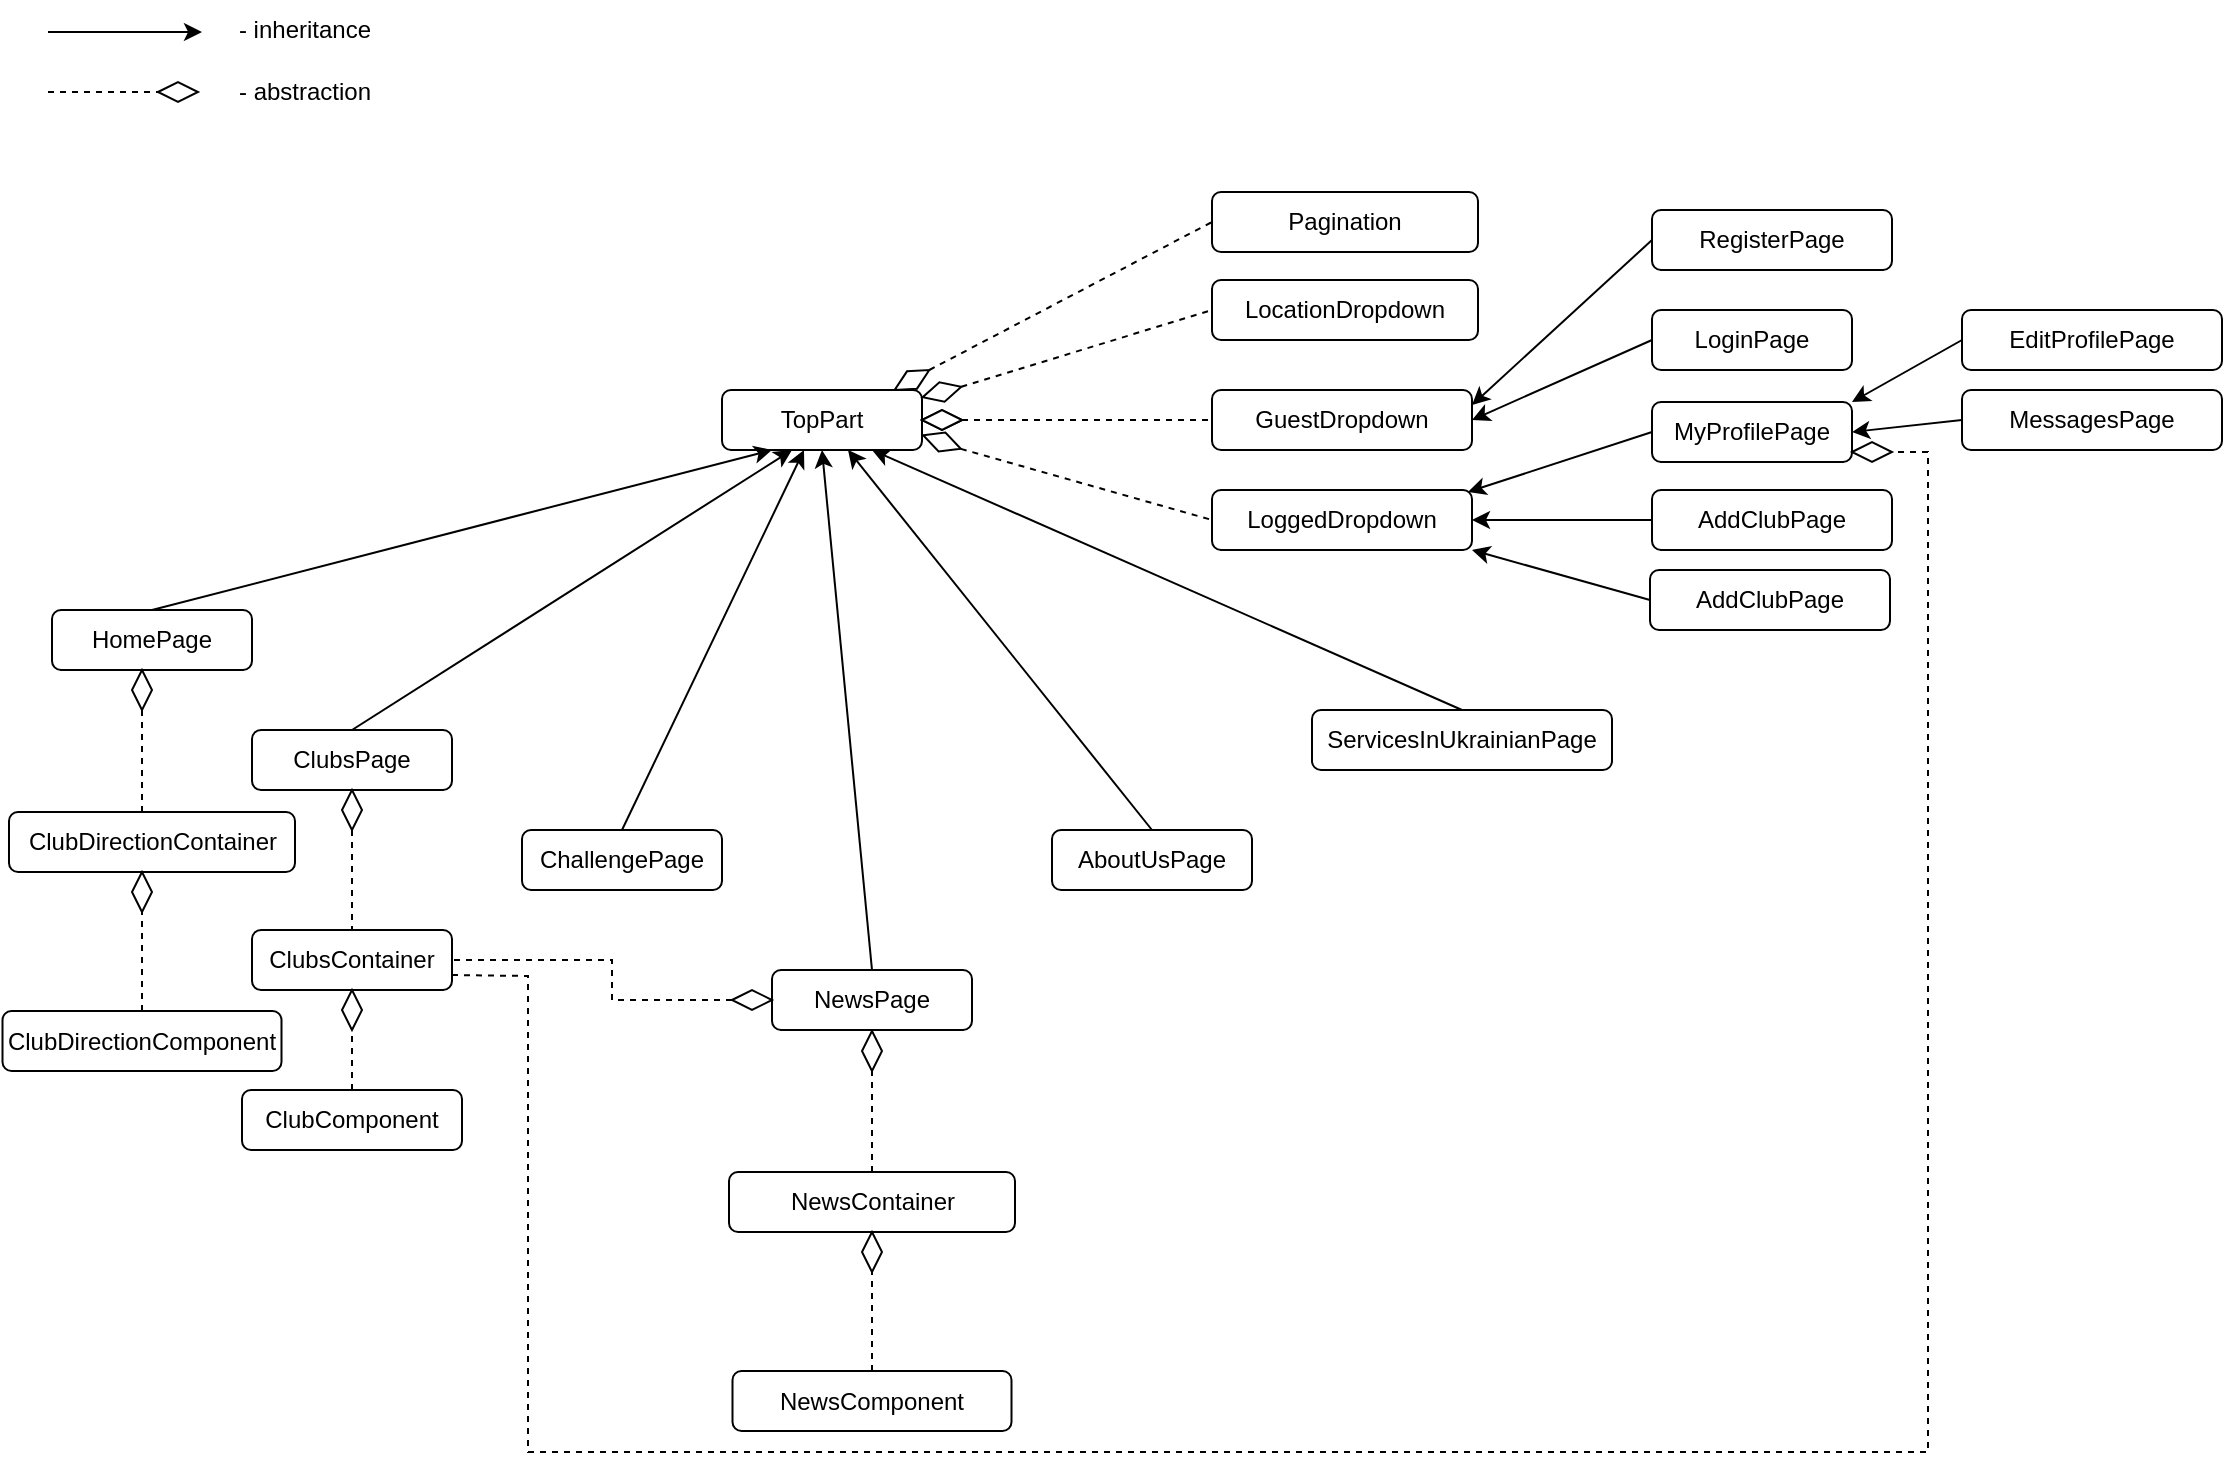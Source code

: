 <mxfile version="20.4.0" type="device"><diagram id="8K9KmnDP0Zgmel8F4_r-" name="Page-1"><mxGraphModel dx="1422" dy="786" grid="1" gridSize="10" guides="1" tooltips="1" connect="1" arrows="1" fold="1" page="1" pageScale="1" pageWidth="1169" pageHeight="827" math="0" shadow="0"><root><mxCell id="0"/><mxCell id="1" parent="0"/><mxCell id="QnKZrodlwFMiJlq-qc-n-1" value="TopPart" style="rounded=1;whiteSpace=wrap;html=1;rotation=0;" parent="1" vertex="1"><mxGeometry x="377" y="269" width="100" height="30" as="geometry"/></mxCell><mxCell id="QnKZrodlwFMiJlq-qc-n-3" value="ClubsPage" style="rounded=1;whiteSpace=wrap;html=1;rotation=0;" parent="1" vertex="1"><mxGeometry x="142" y="439" width="100" height="30" as="geometry"/></mxCell><mxCell id="QnKZrodlwFMiJlq-qc-n-4" value="ChallengePage" style="rounded=1;whiteSpace=wrap;html=1;rotation=0;" parent="1" vertex="1"><mxGeometry x="277" y="489" width="100" height="30" as="geometry"/></mxCell><mxCell id="QnKZrodlwFMiJlq-qc-n-5" value="NewsPage" style="rounded=1;whiteSpace=wrap;html=1;rotation=0;" parent="1" vertex="1"><mxGeometry x="402" y="559" width="100" height="30" as="geometry"/></mxCell><mxCell id="QnKZrodlwFMiJlq-qc-n-6" value="AboutUsPage" style="rounded=1;whiteSpace=wrap;html=1;rotation=0;" parent="1" vertex="1"><mxGeometry x="542" y="489" width="100" height="30" as="geometry"/></mxCell><mxCell id="QnKZrodlwFMiJlq-qc-n-7" value="ServicesInUkrainianPage" style="rounded=1;whiteSpace=wrap;html=1;rotation=0;" parent="1" vertex="1"><mxGeometry x="672" y="429" width="150" height="30" as="geometry"/></mxCell><mxCell id="QnKZrodlwFMiJlq-qc-n-8" value="HomePage" style="rounded=1;whiteSpace=wrap;html=1;rotation=0;" parent="1" vertex="1"><mxGeometry x="42" y="379" width="100" height="30" as="geometry"/></mxCell><mxCell id="QnKZrodlwFMiJlq-qc-n-9" value="GuestDropdown" style="rounded=1;whiteSpace=wrap;html=1;rotation=0;" parent="1" vertex="1"><mxGeometry x="622" y="269" width="130" height="30" as="geometry"/></mxCell><mxCell id="QnKZrodlwFMiJlq-qc-n-10" value="LoggedDropdown" style="rounded=1;whiteSpace=wrap;html=1;rotation=0;" parent="1" vertex="1"><mxGeometry x="622" y="319" width="130" height="30" as="geometry"/></mxCell><mxCell id="QnKZrodlwFMiJlq-qc-n-11" value="" style="endArrow=none;dashed=1;html=1;rounded=0;exitX=0.5;exitY=0;exitDx=0;exitDy=0;entryX=0;entryY=0.5;entryDx=0;entryDy=0;" parent="1" source="QnKZrodlwFMiJlq-qc-n-12" target="QnKZrodlwFMiJlq-qc-n-9" edge="1"><mxGeometry width="50" height="50" relative="1" as="geometry"><mxPoint x="502" y="284" as="sourcePoint"/><mxPoint x="602" y="289" as="targetPoint"/></mxGeometry></mxCell><mxCell id="QnKZrodlwFMiJlq-qc-n-12" value="" style="rhombus;whiteSpace=wrap;html=1;rotation=90;" parent="1" vertex="1"><mxGeometry x="482" y="274" width="10" height="20" as="geometry"/></mxCell><mxCell id="QnKZrodlwFMiJlq-qc-n-13" value="" style="endArrow=none;dashed=1;html=1;rounded=0;exitX=0.5;exitY=0;exitDx=0;exitDy=0;entryX=0;entryY=0.5;entryDx=0;entryDy=0;" parent="1" source="QnKZrodlwFMiJlq-qc-n-14" target="QnKZrodlwFMiJlq-qc-n-10" edge="1"><mxGeometry width="50" height="50" relative="1" as="geometry"><mxPoint x="502" y="299" as="sourcePoint"/><mxPoint x="612" y="329" as="targetPoint"/></mxGeometry></mxCell><mxCell id="QnKZrodlwFMiJlq-qc-n-14" value="" style="rhombus;whiteSpace=wrap;html=1;rotation=110;" parent="1" vertex="1"><mxGeometry x="482" y="285" width="10" height="20" as="geometry"/></mxCell><mxCell id="QnKZrodlwFMiJlq-qc-n-15" value="" style="endArrow=classic;html=1;rounded=0;exitX=0.5;exitY=0;exitDx=0;exitDy=0;entryX=0.25;entryY=1;entryDx=0;entryDy=0;" parent="1" source="QnKZrodlwFMiJlq-qc-n-8" target="QnKZrodlwFMiJlq-qc-n-1" edge="1"><mxGeometry width="50" height="50" relative="1" as="geometry"><mxPoint x="402" y="589" as="sourcePoint"/><mxPoint x="452" y="539" as="targetPoint"/></mxGeometry></mxCell><mxCell id="QnKZrodlwFMiJlq-qc-n-16" value="RegisterPage" style="rounded=1;whiteSpace=wrap;html=1;rotation=0;" parent="1" vertex="1"><mxGeometry x="842" y="179" width="120" height="30" as="geometry"/></mxCell><mxCell id="QnKZrodlwFMiJlq-qc-n-17" value="LoginPage" style="rounded=1;whiteSpace=wrap;html=1;rotation=0;" parent="1" vertex="1"><mxGeometry x="842" y="229" width="100" height="30" as="geometry"/></mxCell><mxCell id="QnKZrodlwFMiJlq-qc-n-18" value="MyProfilePage" style="rounded=1;whiteSpace=wrap;html=1;rotation=0;" parent="1" vertex="1"><mxGeometry x="842" y="275" width="100" height="30" as="geometry"/></mxCell><mxCell id="QnKZrodlwFMiJlq-qc-n-19" value="EditProfilePage" style="rounded=1;whiteSpace=wrap;html=1;rotation=0;" parent="1" vertex="1"><mxGeometry x="997" y="229" width="130" height="30" as="geometry"/></mxCell><mxCell id="QnKZrodlwFMiJlq-qc-n-30" value="AddClubPage" style="rounded=1;whiteSpace=wrap;html=1;rotation=0;" parent="1" vertex="1"><mxGeometry x="842" y="319" width="120" height="30" as="geometry"/></mxCell><mxCell id="QnKZrodlwFMiJlq-qc-n-33" value="AddClubPage" style="rounded=1;whiteSpace=wrap;html=1;rotation=0;" parent="1" vertex="1"><mxGeometry x="841" y="359" width="120" height="30" as="geometry"/></mxCell><mxCell id="QnKZrodlwFMiJlq-qc-n-39" value="MessagesPage" style="rounded=1;whiteSpace=wrap;html=1;rotation=0;" parent="1" vertex="1"><mxGeometry x="997" y="269" width="130" height="30" as="geometry"/></mxCell><mxCell id="QnKZrodlwFMiJlq-qc-n-41" value="" style="endArrow=classic;startArrow=none;html=1;rounded=0;exitX=0.5;exitY=0;exitDx=0;exitDy=0;startFill=0;" parent="1" source="QnKZrodlwFMiJlq-qc-n-3" edge="1"><mxGeometry width="50" height="50" relative="1" as="geometry"><mxPoint x="402" y="589" as="sourcePoint"/><mxPoint x="412" y="299" as="targetPoint"/></mxGeometry></mxCell><mxCell id="QnKZrodlwFMiJlq-qc-n-43" value="" style="endArrow=classic;html=1;rounded=0;entryX=0.41;entryY=1;entryDx=0;entryDy=0;exitX=0.5;exitY=0;exitDx=0;exitDy=0;entryPerimeter=0;" parent="1" source="QnKZrodlwFMiJlq-qc-n-4" target="QnKZrodlwFMiJlq-qc-n-1" edge="1"><mxGeometry width="50" height="50" relative="1" as="geometry"><mxPoint x="402" y="589" as="sourcePoint"/><mxPoint x="452" y="539" as="targetPoint"/></mxGeometry></mxCell><mxCell id="QnKZrodlwFMiJlq-qc-n-44" value="" style="endArrow=classic;html=1;rounded=0;entryX=0.5;entryY=1;entryDx=0;entryDy=0;exitX=0.5;exitY=0;exitDx=0;exitDy=0;" parent="1" source="QnKZrodlwFMiJlq-qc-n-5" target="QnKZrodlwFMiJlq-qc-n-1" edge="1"><mxGeometry width="50" height="50" relative="1" as="geometry"><mxPoint x="402" y="589" as="sourcePoint"/><mxPoint x="452" y="539" as="targetPoint"/></mxGeometry></mxCell><mxCell id="QnKZrodlwFMiJlq-qc-n-45" value="" style="endArrow=classic;html=1;rounded=0;entryX=0.63;entryY=1;entryDx=0;entryDy=0;entryPerimeter=0;exitX=0.5;exitY=0;exitDx=0;exitDy=0;" parent="1" source="QnKZrodlwFMiJlq-qc-n-6" target="QnKZrodlwFMiJlq-qc-n-1" edge="1"><mxGeometry width="50" height="50" relative="1" as="geometry"><mxPoint x="402" y="589" as="sourcePoint"/><mxPoint x="452" y="539" as="targetPoint"/></mxGeometry></mxCell><mxCell id="QnKZrodlwFMiJlq-qc-n-46" value="" style="endArrow=classic;html=1;rounded=0;entryX=0.75;entryY=1;entryDx=0;entryDy=0;exitX=0.5;exitY=0;exitDx=0;exitDy=0;" parent="1" source="QnKZrodlwFMiJlq-qc-n-7" target="QnKZrodlwFMiJlq-qc-n-1" edge="1"><mxGeometry width="50" height="50" relative="1" as="geometry"><mxPoint x="402" y="589" as="sourcePoint"/><mxPoint x="452" y="539" as="targetPoint"/></mxGeometry></mxCell><mxCell id="QnKZrodlwFMiJlq-qc-n-47" value="" style="rhombus;whiteSpace=wrap;html=1;rotation=90;" parent="1" vertex="1"><mxGeometry x="482" y="274" width="10" height="20" as="geometry"/></mxCell><mxCell id="QnKZrodlwFMiJlq-qc-n-49" value="" style="rhombus;whiteSpace=wrap;html=1;rotation=-180;" parent="1" vertex="1"><mxGeometry x="187" y="469" width="10" height="20" as="geometry"/></mxCell><mxCell id="QnKZrodlwFMiJlq-qc-n-50" value="ClubsContainer" style="rounded=1;whiteSpace=wrap;html=1;rotation=0;" parent="1" vertex="1"><mxGeometry x="142" y="539" width="100" height="30" as="geometry"/></mxCell><mxCell id="QnKZrodlwFMiJlq-qc-n-48" value="" style="endArrow=none;dashed=1;html=1;rounded=0;exitX=0.5;exitY=0;exitDx=0;exitDy=0;entryX=0.5;entryY=0;entryDx=0;entryDy=0;" parent="1" source="QnKZrodlwFMiJlq-qc-n-49" target="QnKZrodlwFMiJlq-qc-n-50" edge="1"><mxGeometry width="50" height="50" relative="1" as="geometry"><mxPoint x="167" y="539" as="sourcePoint"/><mxPoint x="192" y="539" as="targetPoint"/></mxGeometry></mxCell><mxCell id="QnKZrodlwFMiJlq-qc-n-51" value="ClubComponent" style="rounded=1;whiteSpace=wrap;html=1;rotation=0;" parent="1" vertex="1"><mxGeometry x="137" y="619" width="110" height="30" as="geometry"/></mxCell><mxCell id="QnKZrodlwFMiJlq-qc-n-53" value="" style="rhombus;whiteSpace=wrap;html=1;rotation=-180;" parent="1" vertex="1"><mxGeometry x="187" y="569" width="10" height="20" as="geometry"/></mxCell><mxCell id="QnKZrodlwFMiJlq-qc-n-57" value="" style="endArrow=none;dashed=1;html=1;rounded=0;exitX=0.5;exitY=0;exitDx=0;exitDy=0;entryX=0.5;entryY=0;entryDx=0;entryDy=0;" parent="1" source="QnKZrodlwFMiJlq-qc-n-51" target="QnKZrodlwFMiJlq-qc-n-53" edge="1"><mxGeometry width="50" height="50" relative="1" as="geometry"><mxPoint x="402" y="589" as="sourcePoint"/><mxPoint x="452" y="539" as="targetPoint"/></mxGeometry></mxCell><mxCell id="F7Cda6psB6kEOD5OoZnB-1" value="" style="endArrow=none;dashed=1;html=1;rounded=0;exitX=0.5;exitY=0;exitDx=0;exitDy=0;entryX=1;entryY=0.5;entryDx=0;entryDy=0;" parent="1" source="F7Cda6psB6kEOD5OoZnB-2" target="QnKZrodlwFMiJlq-qc-n-50" edge="1"><mxGeometry width="50" height="50" relative="1" as="geometry"><mxPoint x="352" y="609" as="sourcePoint"/><mxPoint x="192" y="509" as="targetPoint"/><Array as="points"><mxPoint x="322" y="574"/><mxPoint x="322" y="554"/></Array></mxGeometry></mxCell><mxCell id="F7Cda6psB6kEOD5OoZnB-2" value="" style="rhombus;whiteSpace=wrap;html=1;rotation=-90;" parent="1" vertex="1"><mxGeometry x="387" y="564" width="10" height="20" as="geometry"/></mxCell><mxCell id="F7Cda6psB6kEOD5OoZnB-4" value="" style="rhombus;whiteSpace=wrap;html=1;rotation=-180;" parent="1" vertex="1"><mxGeometry x="82" y="409" width="10" height="20" as="geometry"/></mxCell><mxCell id="44zZXZwVYLtAOfWRgm_w-2" value="ClubDirectionComponent" style="rounded=1;whiteSpace=wrap;html=1;rotation=0;" parent="1" vertex="1"><mxGeometry x="17.25" y="579.5" width="139.5" height="30" as="geometry"/></mxCell><mxCell id="44zZXZwVYLtAOfWRgm_w-3" value="" style="endArrow=none;dashed=1;html=1;rounded=0;exitX=0.5;exitY=0;exitDx=0;exitDy=0;entryX=0.5;entryY=0;entryDx=0;entryDy=0;" parent="1" source="44zZXZwVYLtAOfWRgm_w-2" target="44zZXZwVYLtAOfWRgm_w-5" edge="1"><mxGeometry width="50" height="50" relative="1" as="geometry"><mxPoint x="297" y="538.5" as="sourcePoint"/><mxPoint x="87" y="538.5" as="targetPoint"/></mxGeometry></mxCell><mxCell id="44zZXZwVYLtAOfWRgm_w-4" value="ClubDirectionContainer" style="rounded=1;whiteSpace=wrap;html=1;rotation=0;" parent="1" vertex="1"><mxGeometry x="20.5" y="480" width="143" height="30" as="geometry"/></mxCell><mxCell id="44zZXZwVYLtAOfWRgm_w-5" value="" style="rhombus;whiteSpace=wrap;html=1;rotation=-180;" parent="1" vertex="1"><mxGeometry x="82" y="510" width="10" height="20" as="geometry"/></mxCell><mxCell id="44zZXZwVYLtAOfWRgm_w-6" value="" style="endArrow=none;dashed=1;html=1;rounded=0;entryX=0.5;entryY=0;entryDx=0;entryDy=0;" parent="1" target="F7Cda6psB6kEOD5OoZnB-4" edge="1"><mxGeometry width="50" height="50" relative="1" as="geometry"><mxPoint x="87" y="480" as="sourcePoint"/><mxPoint x="80" y="440" as="targetPoint"/></mxGeometry></mxCell><mxCell id="44zZXZwVYLtAOfWRgm_w-7" value="" style="endArrow=classic;html=1;rounded=0;" parent="1" edge="1"><mxGeometry width="50" height="50" relative="1" as="geometry"><mxPoint x="40" y="90" as="sourcePoint"/><mxPoint x="117" y="90" as="targetPoint"/></mxGeometry></mxCell><mxCell id="44zZXZwVYLtAOfWRgm_w-8" value="" style="rhombus;whiteSpace=wrap;html=1;rotation=-90;" parent="1" vertex="1"><mxGeometry x="100" y="110" width="10" height="20" as="geometry"/></mxCell><mxCell id="44zZXZwVYLtAOfWRgm_w-9" value="" style="endArrow=none;dashed=1;html=1;rounded=0;entryX=0.5;entryY=0;entryDx=0;entryDy=0;" parent="1" target="44zZXZwVYLtAOfWRgm_w-8" edge="1"><mxGeometry width="50" height="50" relative="1" as="geometry"><mxPoint x="40" y="120" as="sourcePoint"/><mxPoint x="108" y="151" as="targetPoint"/></mxGeometry></mxCell><mxCell id="44zZXZwVYLtAOfWRgm_w-11" value="- inheritance" style="text;html=1;strokeColor=none;fillColor=none;align=center;verticalAlign=middle;whiteSpace=wrap;rounded=0;" parent="1" vertex="1"><mxGeometry x="127" y="74" width="83" height="30" as="geometry"/></mxCell><mxCell id="44zZXZwVYLtAOfWRgm_w-12" value="- abstraction" style="text;html=1;strokeColor=none;fillColor=none;align=center;verticalAlign=middle;whiteSpace=wrap;rounded=0;" parent="1" vertex="1"><mxGeometry x="127" y="105" width="83" height="30" as="geometry"/></mxCell><mxCell id="44zZXZwVYLtAOfWRgm_w-13" value="" style="rhombus;whiteSpace=wrap;html=1;rotation=-180;" parent="1" vertex="1"><mxGeometry x="447" y="589.5" width="10" height="20" as="geometry"/></mxCell><mxCell id="44zZXZwVYLtAOfWRgm_w-14" value="NewsComponent" style="rounded=1;whiteSpace=wrap;html=1;rotation=0;" parent="1" vertex="1"><mxGeometry x="382.25" y="759.5" width="139.5" height="30" as="geometry"/></mxCell><mxCell id="44zZXZwVYLtAOfWRgm_w-15" value="" style="endArrow=none;dashed=1;html=1;rounded=0;exitX=0.5;exitY=0;exitDx=0;exitDy=0;entryX=0.5;entryY=0;entryDx=0;entryDy=0;" parent="1" source="44zZXZwVYLtAOfWRgm_w-14" target="44zZXZwVYLtAOfWRgm_w-17" edge="1"><mxGeometry width="50" height="50" relative="1" as="geometry"><mxPoint x="658.63" y="718.5" as="sourcePoint"/><mxPoint x="448.63" y="718.5" as="targetPoint"/></mxGeometry></mxCell><mxCell id="44zZXZwVYLtAOfWRgm_w-16" value="NewsContainer" style="rounded=1;whiteSpace=wrap;html=1;rotation=0;" parent="1" vertex="1"><mxGeometry x="380.5" y="660" width="143" height="30" as="geometry"/></mxCell><mxCell id="44zZXZwVYLtAOfWRgm_w-17" value="" style="rhombus;whiteSpace=wrap;html=1;rotation=-180;" parent="1" vertex="1"><mxGeometry x="447" y="690" width="10" height="20" as="geometry"/></mxCell><mxCell id="44zZXZwVYLtAOfWRgm_w-18" value="" style="endArrow=none;dashed=1;html=1;rounded=0;entryX=0.5;entryY=0;entryDx=0;entryDy=0;exitX=0.5;exitY=0;exitDx=0;exitDy=0;" parent="1" source="44zZXZwVYLtAOfWRgm_w-16" target="44zZXZwVYLtAOfWRgm_w-13" edge="1"><mxGeometry width="50" height="50" relative="1" as="geometry"><mxPoint x="448.63" y="660" as="sourcePoint"/><mxPoint x="441.63" y="620" as="targetPoint"/></mxGeometry></mxCell><mxCell id="9W54nTcDQF93vFVNNKFj-5" value="" style="endArrow=classic;html=1;rounded=0;exitX=0;exitY=0.5;exitDx=0;exitDy=0;entryX=1;entryY=0.25;entryDx=0;entryDy=0;" parent="1" source="QnKZrodlwFMiJlq-qc-n-16" target="QnKZrodlwFMiJlq-qc-n-9" edge="1"><mxGeometry width="50" height="50" relative="1" as="geometry"><mxPoint x="560" y="430" as="sourcePoint"/><mxPoint x="610" y="380" as="targetPoint"/></mxGeometry></mxCell><mxCell id="9W54nTcDQF93vFVNNKFj-6" value="" style="endArrow=classic;html=1;rounded=0;exitX=0;exitY=0.5;exitDx=0;exitDy=0;entryX=1;entryY=0.5;entryDx=0;entryDy=0;" parent="1" source="QnKZrodlwFMiJlq-qc-n-17" target="QnKZrodlwFMiJlq-qc-n-9" edge="1"><mxGeometry width="50" height="50" relative="1" as="geometry"><mxPoint x="560" y="430" as="sourcePoint"/><mxPoint x="610" y="380" as="targetPoint"/></mxGeometry></mxCell><mxCell id="9W54nTcDQF93vFVNNKFj-7" value="" style="endArrow=classic;html=1;rounded=0;exitX=0;exitY=0.5;exitDx=0;exitDy=0;" parent="1" source="QnKZrodlwFMiJlq-qc-n-18" edge="1"><mxGeometry width="50" height="50" relative="1" as="geometry"><mxPoint x="560" y="430" as="sourcePoint"/><mxPoint x="750" y="320" as="targetPoint"/></mxGeometry></mxCell><mxCell id="9W54nTcDQF93vFVNNKFj-8" value="" style="endArrow=classic;html=1;rounded=0;exitX=0;exitY=0.5;exitDx=0;exitDy=0;entryX=1;entryY=0.5;entryDx=0;entryDy=0;" parent="1" source="QnKZrodlwFMiJlq-qc-n-30" target="QnKZrodlwFMiJlq-qc-n-10" edge="1"><mxGeometry width="50" height="50" relative="1" as="geometry"><mxPoint x="560" y="430" as="sourcePoint"/><mxPoint x="610" y="380" as="targetPoint"/></mxGeometry></mxCell><mxCell id="9W54nTcDQF93vFVNNKFj-9" value="" style="endArrow=classic;html=1;rounded=0;exitX=0;exitY=0.5;exitDx=0;exitDy=0;entryX=1;entryY=1;entryDx=0;entryDy=0;" parent="1" source="QnKZrodlwFMiJlq-qc-n-33" target="QnKZrodlwFMiJlq-qc-n-10" edge="1"><mxGeometry width="50" height="50" relative="1" as="geometry"><mxPoint x="560" y="430" as="sourcePoint"/><mxPoint x="610" y="380" as="targetPoint"/></mxGeometry></mxCell><mxCell id="9W54nTcDQF93vFVNNKFj-10" value="" style="endArrow=classic;html=1;rounded=0;exitX=0;exitY=0.5;exitDx=0;exitDy=0;entryX=1;entryY=0;entryDx=0;entryDy=0;" parent="1" source="QnKZrodlwFMiJlq-qc-n-19" target="QnKZrodlwFMiJlq-qc-n-18" edge="1"><mxGeometry width="50" height="50" relative="1" as="geometry"><mxPoint x="560" y="430" as="sourcePoint"/><mxPoint x="610" y="380" as="targetPoint"/></mxGeometry></mxCell><mxCell id="9W54nTcDQF93vFVNNKFj-11" value="" style="endArrow=classic;html=1;rounded=0;exitX=0;exitY=0.5;exitDx=0;exitDy=0;entryX=1;entryY=0.5;entryDx=0;entryDy=0;" parent="1" source="QnKZrodlwFMiJlq-qc-n-39" target="QnKZrodlwFMiJlq-qc-n-18" edge="1"><mxGeometry width="50" height="50" relative="1" as="geometry"><mxPoint x="560" y="430" as="sourcePoint"/><mxPoint x="610" y="380" as="targetPoint"/></mxGeometry></mxCell><mxCell id="9W54nTcDQF93vFVNNKFj-12" value="LocationDropdown" style="rounded=1;whiteSpace=wrap;html=1;rotation=0;" parent="1" vertex="1"><mxGeometry x="622" y="214" width="133" height="30" as="geometry"/></mxCell><mxCell id="9W54nTcDQF93vFVNNKFj-13" value="" style="endArrow=none;dashed=1;html=1;rounded=0;exitX=0.5;exitY=0;exitDx=0;exitDy=0;entryX=0;entryY=0.5;entryDx=0;entryDy=0;" parent="1" source="9W54nTcDQF93vFVNNKFj-14" target="9W54nTcDQF93vFVNNKFj-12" edge="1"><mxGeometry width="50" height="50" relative="1" as="geometry"><mxPoint x="497" y="229" as="sourcePoint"/><mxPoint x="602" y="234" as="targetPoint"/></mxGeometry></mxCell><mxCell id="9W54nTcDQF93vFVNNKFj-14" value="" style="rhombus;whiteSpace=wrap;html=1;rotation=75;" parent="1" vertex="1"><mxGeometry x="482" y="260" width="10" height="20" as="geometry"/></mxCell><mxCell id="9W54nTcDQF93vFVNNKFj-15" value="" style="endArrow=none;dashed=1;html=1;rounded=0;entryX=0.5;entryY=1;entryDx=0;entryDy=0;exitX=1;exitY=0.75;exitDx=0;exitDy=0;" parent="1" source="QnKZrodlwFMiJlq-qc-n-50" target="9W54nTcDQF93vFVNNKFj-16" edge="1"><mxGeometry width="50" height="50" relative="1" as="geometry"><mxPoint x="560" y="430" as="sourcePoint"/><mxPoint x="610" y="380" as="targetPoint"/><Array as="points"><mxPoint x="280" y="562"/><mxPoint x="280" y="800"/><mxPoint x="980" y="800"/><mxPoint x="980" y="300"/></Array></mxGeometry></mxCell><mxCell id="9W54nTcDQF93vFVNNKFj-16" value="" style="rhombus;whiteSpace=wrap;html=1;rotation=-90;" parent="1" vertex="1"><mxGeometry x="947" y="290" width="10" height="20" as="geometry"/></mxCell><mxCell id="B5PDTXzC_Yi2nJV9coH3-1" value="Pagination" style="rounded=1;whiteSpace=wrap;html=1;rotation=0;" vertex="1" parent="1"><mxGeometry x="622" y="170" width="133" height="30" as="geometry"/></mxCell><mxCell id="B5PDTXzC_Yi2nJV9coH3-2" value="" style="endArrow=none;dashed=1;html=1;rounded=0;exitX=0.5;exitY=0;exitDx=0;exitDy=0;entryX=0;entryY=0.5;entryDx=0;entryDy=0;" edge="1" parent="1" source="B5PDTXzC_Yi2nJV9coH3-3" target="B5PDTXzC_Yi2nJV9coH3-1"><mxGeometry width="50" height="50" relative="1" as="geometry"><mxPoint x="497" y="185" as="sourcePoint"/><mxPoint x="602" y="190" as="targetPoint"/></mxGeometry></mxCell><mxCell id="B5PDTXzC_Yi2nJV9coH3-3" value="" style="rhombus;whiteSpace=wrap;html=1;rotation=60;" vertex="1" parent="1"><mxGeometry x="467" y="254" width="10" height="20" as="geometry"/></mxCell></root></mxGraphModel></diagram></mxfile>